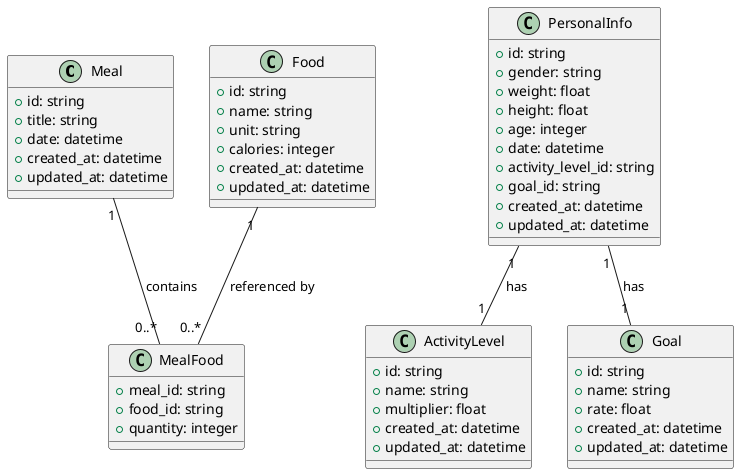 @startuml total-fitness-tracker

class Meal {
  +id: string
  +title: string
  +date: datetime
  +created_at: datetime
  +updated_at: datetime
}

class Food {
  +id: string
  +name: string
  +unit: string
  +calories: integer
  +created_at: datetime
  +updated_at: datetime
}

class MealFood {
  +meal_id: string
  +food_id: string
  +quantity: integer
}

class PersonalInfo {
  +id: string
  +gender: string
  +weight: float
  +height: float
  +age: integer
  +date: datetime
  +activity_level_id: string
  +goal_id: string
  +created_at: datetime
  +updated_at: datetime
}

class ActivityLevel {
  +id: string
  +name: string
  +multiplier: float
  +created_at: datetime
  +updated_at: datetime
}

class Goal {
  +id: string
  +name: string
  +rate: float
  +created_at: datetime
  +updated_at: datetime
}

Meal "1" -- "0..*" MealFood : contains
Food "1" -- "0..*" MealFood : referenced by
PersonalInfo "1" -- "1" ActivityLevel : has
PersonalInfo "1" -- "1" Goal : has

@enduml
